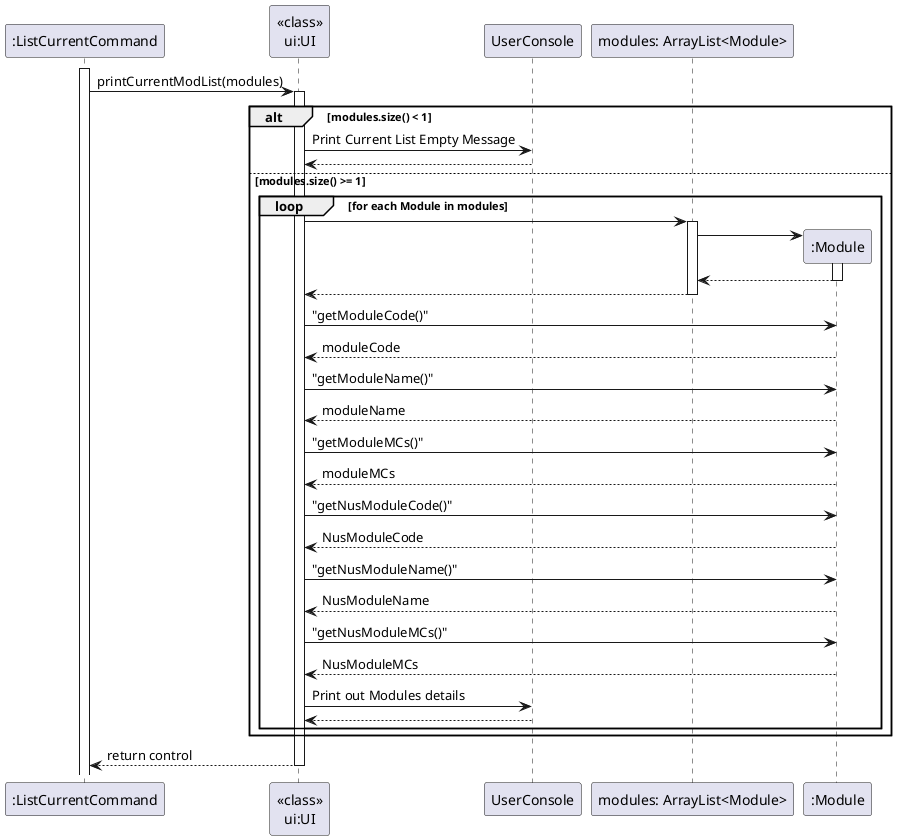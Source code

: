 @startuml
'https://plantuml.com/sequence-diagram


activate ":ListCurrentCommand"

":ListCurrentCommand" -> "<<class>>\nui:UI" : printCurrentModList(modules)
activate "<<class>>\nui:UI"

alt modules.size() < 1
    "<<class>>\nui:UI" -> UserConsole : Print Current List Empty Message
    "<<class>>\nui:UI" <-- UserConsole
else modules.size() >= 1


    loop for each Module in modules

    "<<class>>\nui:UI" -> "modules: ArrayList<Module>"
     activate "modules: ArrayList<Module>"
     create ":Module"
     "modules: ArrayList<Module>" -> ":Module"
     activate ":Module"
     "modules: ArrayList<Module>" <-- ":Module"
     deactivate ":Module"
     "<<class>>\nui:UI" <-- "modules: ArrayList<Module>"
     deactivate "modules: ArrayList<Module>"



    "<<class>>\nui:UI" -> ":Module" : "getModuleCode()"
    "<<class>>\nui:UI" <-- ":Module" : moduleCode


    "<<class>>\nui:UI" -> ":Module" : "getModuleName()"
    "<<class>>\nui:UI" <-- ":Module" : moduleName

    "<<class>>\nui:UI" -> ":Module" : "getModuleMCs()"
    "<<class>>\nui:UI" <-- ":Module" : moduleMCs

    "<<class>>\nui:UI" -> ":Module" : "getNusModuleCode()"
    "<<class>>\nui:UI" <-- ":Module" : NusModuleCode

    "<<class>>\nui:UI" -> ":Module" : "getNusModuleName()"
    "<<class>>\nui:UI" <-- ":Module" : NusModuleName

    "<<class>>\nui:UI" -> ":Module" : "getNusModuleMCs()"
    "<<class>>\nui:UI" <-- ":Module" : NusModuleMCs

    "<<class>>\nui:UI" -> UserConsole : Print out Modules details
    "<<class>>\nui:UI" <-- UserConsole
    end
end

"<<class>>\nui:UI" --> ":ListCurrentCommand" : return control
deactivate "<<class>>\nui:UI"

@enduml